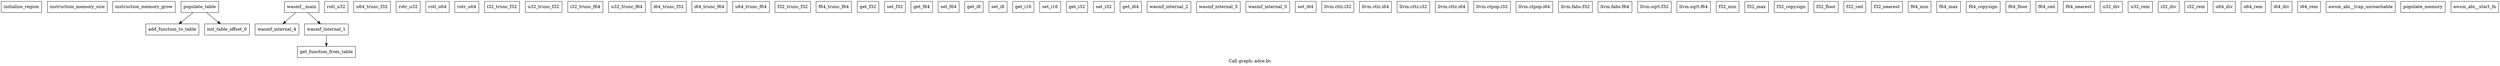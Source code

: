 digraph "Call graph: adce.bc" {
	label="Call graph: adce.bc";

	Node0x6dd780 [shape=record,label="{initialize_region}"];
	Node0x6dd860 [shape=record,label="{instruction_memory_size}"];
	Node0x6dd8e0 [shape=record,label="{instruction_memory_grow}"];
	Node0x6dd990 [shape=record,label="{add_function_to_table}"];
	Node0x6dda40 [shape=record,label="{get_function_from_table}"];
	Node0x6ddc40 [shape=record,label="{rotl_u32}"];
	Node0x6de500 [shape=record,label="{u64_trunc_f32}"];
	Node0x6ddcf0 [shape=record,label="{rotr_u32}"];
	Node0x6ddda0 [shape=record,label="{rotl_u64}"];
	Node0x6dde50 [shape=record,label="{rotr_u64}"];
	Node0x6de190 [shape=record,label="{i32_trunc_f32}"];
	Node0x6de240 [shape=record,label="{u32_trunc_f32}"];
	Node0x6de2f0 [shape=record,label="{i32_trunc_f64}"];
	Node0x6de3a0 [shape=record,label="{u32_trunc_f64}"];
	Node0x6de450 [shape=record,label="{i64_trunc_f32}"];
	Node0x6de5b0 [shape=record,label="{i64_trunc_f64}"];
	Node0x6de660 [shape=record,label="{u64_trunc_f64}"];
	Node0x6dec20 [shape=record,label="{f32_trunc_f32}"];
	Node0x6decd0 [shape=record,label="{f64_trunc_f64}"];
	Node0x6ded80 [shape=record,label="{get_f32}"];
	Node0x6dee30 [shape=record,label="{set_f32}"];
	Node0x6deee0 [shape=record,label="{get_f64}"];
	Node0x6def90 [shape=record,label="{set_f64}"];
	Node0x6df040 [shape=record,label="{get_i8}"];
	Node0x6df0f0 [shape=record,label="{set_i8}"];
	Node0x6df1a0 [shape=record,label="{get_i16}"];
	Node0x6df250 [shape=record,label="{set_i16}"];
	Node0x6df300 [shape=record,label="{get_i32}"];
	Node0x6df3b0 [shape=record,label="{set_i32}"];
	Node0x6df460 [shape=record,label="{get_i64}"];
	Node0x6e0e50 [shape=record,label="{wasmf__main}"];
	Node0x6e0e50 -> Node0x6e0ed0;
	Node0x6e0e50 -> Node0x6e0f80;
	Node0x6e0f80 [shape=record,label="{wasmf_internal_1}"];
	Node0x6e0f80 -> Node0x6dda40;
	Node0x6e1060 [shape=record,label="{wasmf_internal_2}"];
	Node0x6df6c0 [shape=record,label="{wasmf_internal_3}"];
	Node0x6e0ed0 [shape=record,label="{wasmf_internal_4}"];
	Node0x6df740 [shape=record,label="{wasmf_internal_5}"];
	Node0x6df510 [shape=record,label="{set_i64}"];
	Node0x6df5c0 [shape=record,label="{llvm.ctlz.i32}"];
	Node0x6df640 [shape=record,label="{llvm.ctlz.i64}"];
	Node0x6de6e0 [shape=record,label="{llvm.cttz.i32}"];
	Node0x6de760 [shape=record,label="{llvm.cttz.i64}"];
	Node0x6de7e0 [shape=record,label="{llvm.ctpop.i32}"];
	Node0x6de860 [shape=record,label="{llvm.ctpop.i64}"];
	Node0x6de8e0 [shape=record,label="{llvm.fabs.f32}"];
	Node0x6de960 [shape=record,label="{llvm.fabs.f64}"];
	Node0x6de9e0 [shape=record,label="{llvm.sqrt.f32}"];
	Node0x6dea60 [shape=record,label="{llvm.sqrt.f64}"];
	Node0x6deae0 [shape=record,label="{f32_min}"];
	Node0x6e0090 [shape=record,label="{f32_max}"];
	Node0x6e0140 [shape=record,label="{f32_copysign}"];
	Node0x6e01f0 [shape=record,label="{f32_floor}"];
	Node0x6e02a0 [shape=record,label="{f32_ceil}"];
	Node0x6e0350 [shape=record,label="{f32_nearest}"];
	Node0x6e0400 [shape=record,label="{f64_min}"];
	Node0x6e04b0 [shape=record,label="{f64_max}"];
	Node0x6e0560 [shape=record,label="{f64_copysign}"];
	Node0x6e0610 [shape=record,label="{f64_floor}"];
	Node0x6e06c0 [shape=record,label="{f64_ceil}"];
	Node0x6e0770 [shape=record,label="{f64_nearest}"];
	Node0x6e0820 [shape=record,label="{u32_div}"];
	Node0x6e08d0 [shape=record,label="{u32_rem}"];
	Node0x6e0980 [shape=record,label="{i32_div}"];
	Node0x6e0a30 [shape=record,label="{i32_rem}"];
	Node0x6e0ae0 [shape=record,label="{u64_div}"];
	Node0x6e0b90 [shape=record,label="{u64_rem}"];
	Node0x6e0c40 [shape=record,label="{i64_div}"];
	Node0x6e0cf0 [shape=record,label="{i64_rem}"];
	Node0x6e0da0 [shape=record,label="{awsm_abi__trap_unreachable}"];
	Node0x6df7c0 [shape=record,label="{populate_memory}"];
	Node0x6df840 [shape=record,label="{awsm_abi__start_fn}"];
	Node0x6df8c0 [shape=record,label="{init_table_offset_0}"];
	Node0x6df940 [shape=record,label="{populate_table}"];
	Node0x6df940 -> Node0x6df8c0;
	Node0x6df940 -> Node0x6dd990;
}
